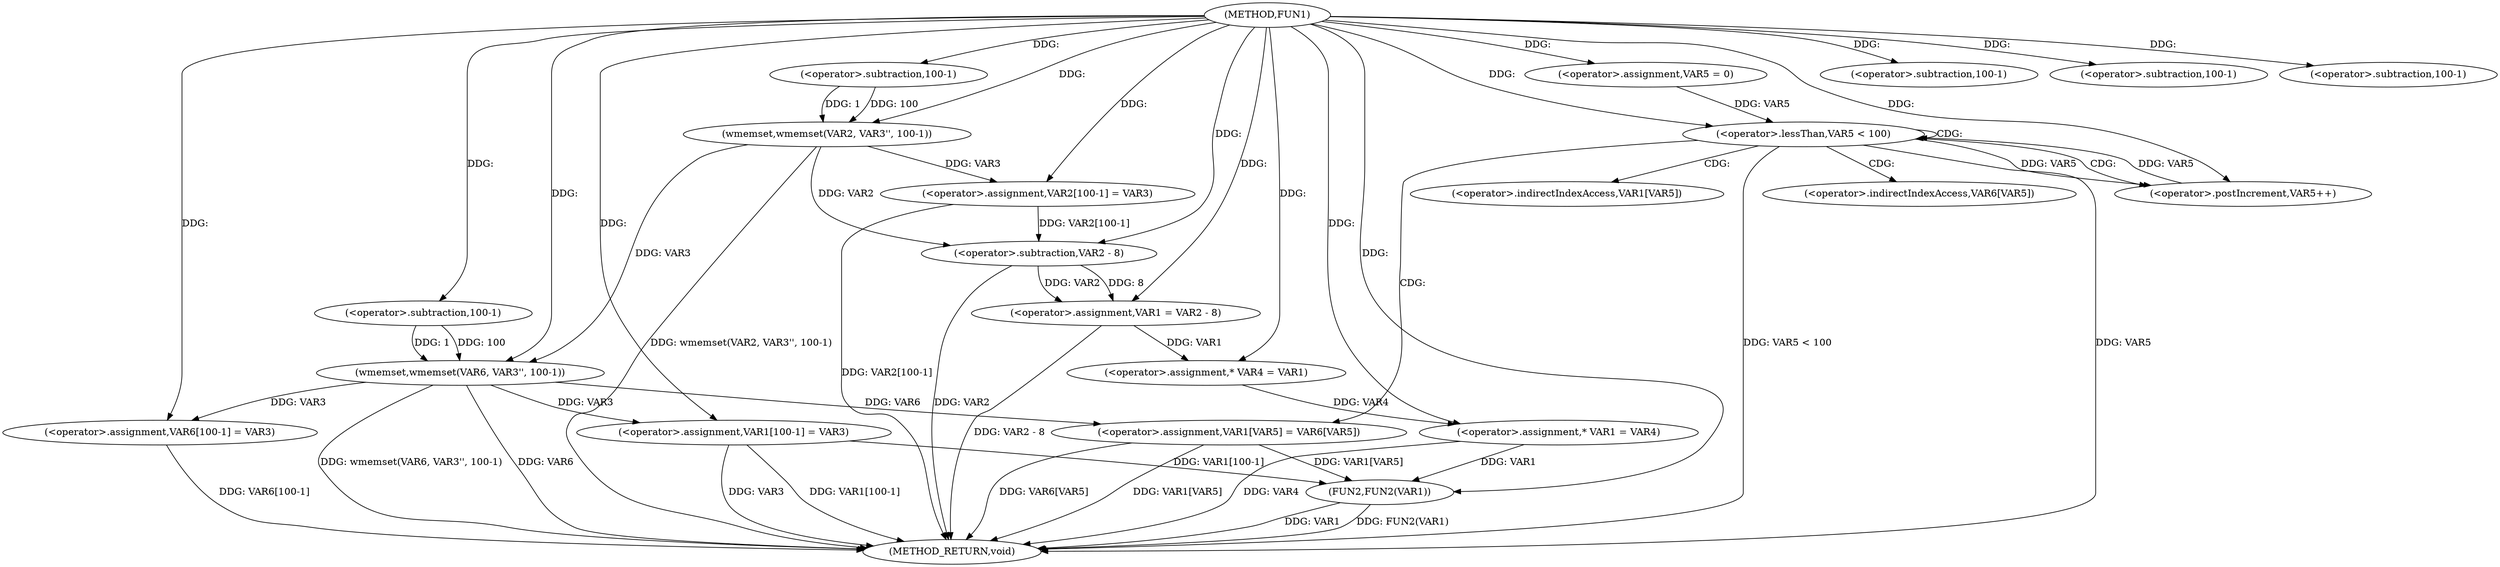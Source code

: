 digraph FUN1 {  
"1000100" [label = "(METHOD,FUN1)" ]
"1000173" [label = "(METHOD_RETURN,void)" ]
"1000104" [label = "(wmemset,wmemset(VAR2, VAR3'', 100-1))" ]
"1000107" [label = "(<operator>.subtraction,100-1)" ]
"1000110" [label = "(<operator>.assignment,VAR2[100-1] = VAR3)" ]
"1000113" [label = "(<operator>.subtraction,100-1)" ]
"1000117" [label = "(<operator>.assignment,VAR1 = VAR2 - 8)" ]
"1000119" [label = "(<operator>.subtraction,VAR2 - 8)" ]
"1000124" [label = "(<operator>.assignment,* VAR4 = VAR1)" ]
"1000128" [label = "(<operator>.assignment,* VAR1 = VAR4)" ]
"1000134" [label = "(wmemset,wmemset(VAR6, VAR3'', 100-1))" ]
"1000137" [label = "(<operator>.subtraction,100-1)" ]
"1000140" [label = "(<operator>.assignment,VAR6[100-1] = VAR3)" ]
"1000143" [label = "(<operator>.subtraction,100-1)" ]
"1000148" [label = "(<operator>.assignment,VAR5 = 0)" ]
"1000151" [label = "(<operator>.lessThan,VAR5 < 100)" ]
"1000154" [label = "(<operator>.postIncrement,VAR5++)" ]
"1000157" [label = "(<operator>.assignment,VAR1[VAR5] = VAR6[VAR5])" ]
"1000164" [label = "(<operator>.assignment,VAR1[100-1] = VAR3)" ]
"1000167" [label = "(<operator>.subtraction,100-1)" ]
"1000171" [label = "(FUN2,FUN2(VAR1))" ]
"1000158" [label = "(<operator>.indirectIndexAccess,VAR1[VAR5])" ]
"1000161" [label = "(<operator>.indirectIndexAccess,VAR6[VAR5])" ]
  "1000171" -> "1000173"  [ label = "DDG: VAR1"] 
  "1000151" -> "1000173"  [ label = "DDG: VAR5 < 100"] 
  "1000104" -> "1000173"  [ label = "DDG: wmemset(VAR2, VAR3'', 100-1)"] 
  "1000140" -> "1000173"  [ label = "DDG: VAR6[100-1]"] 
  "1000171" -> "1000173"  [ label = "DDG: FUN2(VAR1)"] 
  "1000164" -> "1000173"  [ label = "DDG: VAR3"] 
  "1000117" -> "1000173"  [ label = "DDG: VAR2 - 8"] 
  "1000128" -> "1000173"  [ label = "DDG: VAR4"] 
  "1000151" -> "1000173"  [ label = "DDG: VAR5"] 
  "1000157" -> "1000173"  [ label = "DDG: VAR1[VAR5]"] 
  "1000134" -> "1000173"  [ label = "DDG: wmemset(VAR6, VAR3'', 100-1)"] 
  "1000134" -> "1000173"  [ label = "DDG: VAR6"] 
  "1000119" -> "1000173"  [ label = "DDG: VAR2"] 
  "1000110" -> "1000173"  [ label = "DDG: VAR2[100-1]"] 
  "1000157" -> "1000173"  [ label = "DDG: VAR6[VAR5]"] 
  "1000164" -> "1000173"  [ label = "DDG: VAR1[100-1]"] 
  "1000100" -> "1000104"  [ label = "DDG: "] 
  "1000107" -> "1000104"  [ label = "DDG: 100"] 
  "1000107" -> "1000104"  [ label = "DDG: 1"] 
  "1000100" -> "1000107"  [ label = "DDG: "] 
  "1000104" -> "1000110"  [ label = "DDG: VAR3"] 
  "1000100" -> "1000110"  [ label = "DDG: "] 
  "1000100" -> "1000113"  [ label = "DDG: "] 
  "1000119" -> "1000117"  [ label = "DDG: VAR2"] 
  "1000119" -> "1000117"  [ label = "DDG: 8"] 
  "1000100" -> "1000117"  [ label = "DDG: "] 
  "1000104" -> "1000119"  [ label = "DDG: VAR2"] 
  "1000110" -> "1000119"  [ label = "DDG: VAR2[100-1]"] 
  "1000100" -> "1000119"  [ label = "DDG: "] 
  "1000117" -> "1000124"  [ label = "DDG: VAR1"] 
  "1000100" -> "1000124"  [ label = "DDG: "] 
  "1000124" -> "1000128"  [ label = "DDG: VAR4"] 
  "1000100" -> "1000128"  [ label = "DDG: "] 
  "1000100" -> "1000134"  [ label = "DDG: "] 
  "1000104" -> "1000134"  [ label = "DDG: VAR3"] 
  "1000137" -> "1000134"  [ label = "DDG: 100"] 
  "1000137" -> "1000134"  [ label = "DDG: 1"] 
  "1000100" -> "1000137"  [ label = "DDG: "] 
  "1000134" -> "1000140"  [ label = "DDG: VAR3"] 
  "1000100" -> "1000140"  [ label = "DDG: "] 
  "1000100" -> "1000143"  [ label = "DDG: "] 
  "1000100" -> "1000148"  [ label = "DDG: "] 
  "1000154" -> "1000151"  [ label = "DDG: VAR5"] 
  "1000148" -> "1000151"  [ label = "DDG: VAR5"] 
  "1000100" -> "1000151"  [ label = "DDG: "] 
  "1000151" -> "1000154"  [ label = "DDG: VAR5"] 
  "1000100" -> "1000154"  [ label = "DDG: "] 
  "1000134" -> "1000157"  [ label = "DDG: VAR6"] 
  "1000100" -> "1000164"  [ label = "DDG: "] 
  "1000134" -> "1000164"  [ label = "DDG: VAR3"] 
  "1000100" -> "1000167"  [ label = "DDG: "] 
  "1000164" -> "1000171"  [ label = "DDG: VAR1[100-1]"] 
  "1000128" -> "1000171"  [ label = "DDG: VAR1"] 
  "1000157" -> "1000171"  [ label = "DDG: VAR1[VAR5]"] 
  "1000100" -> "1000171"  [ label = "DDG: "] 
  "1000151" -> "1000154"  [ label = "CDG: "] 
  "1000151" -> "1000161"  [ label = "CDG: "] 
  "1000151" -> "1000151"  [ label = "CDG: "] 
  "1000151" -> "1000157"  [ label = "CDG: "] 
  "1000151" -> "1000158"  [ label = "CDG: "] 
}
